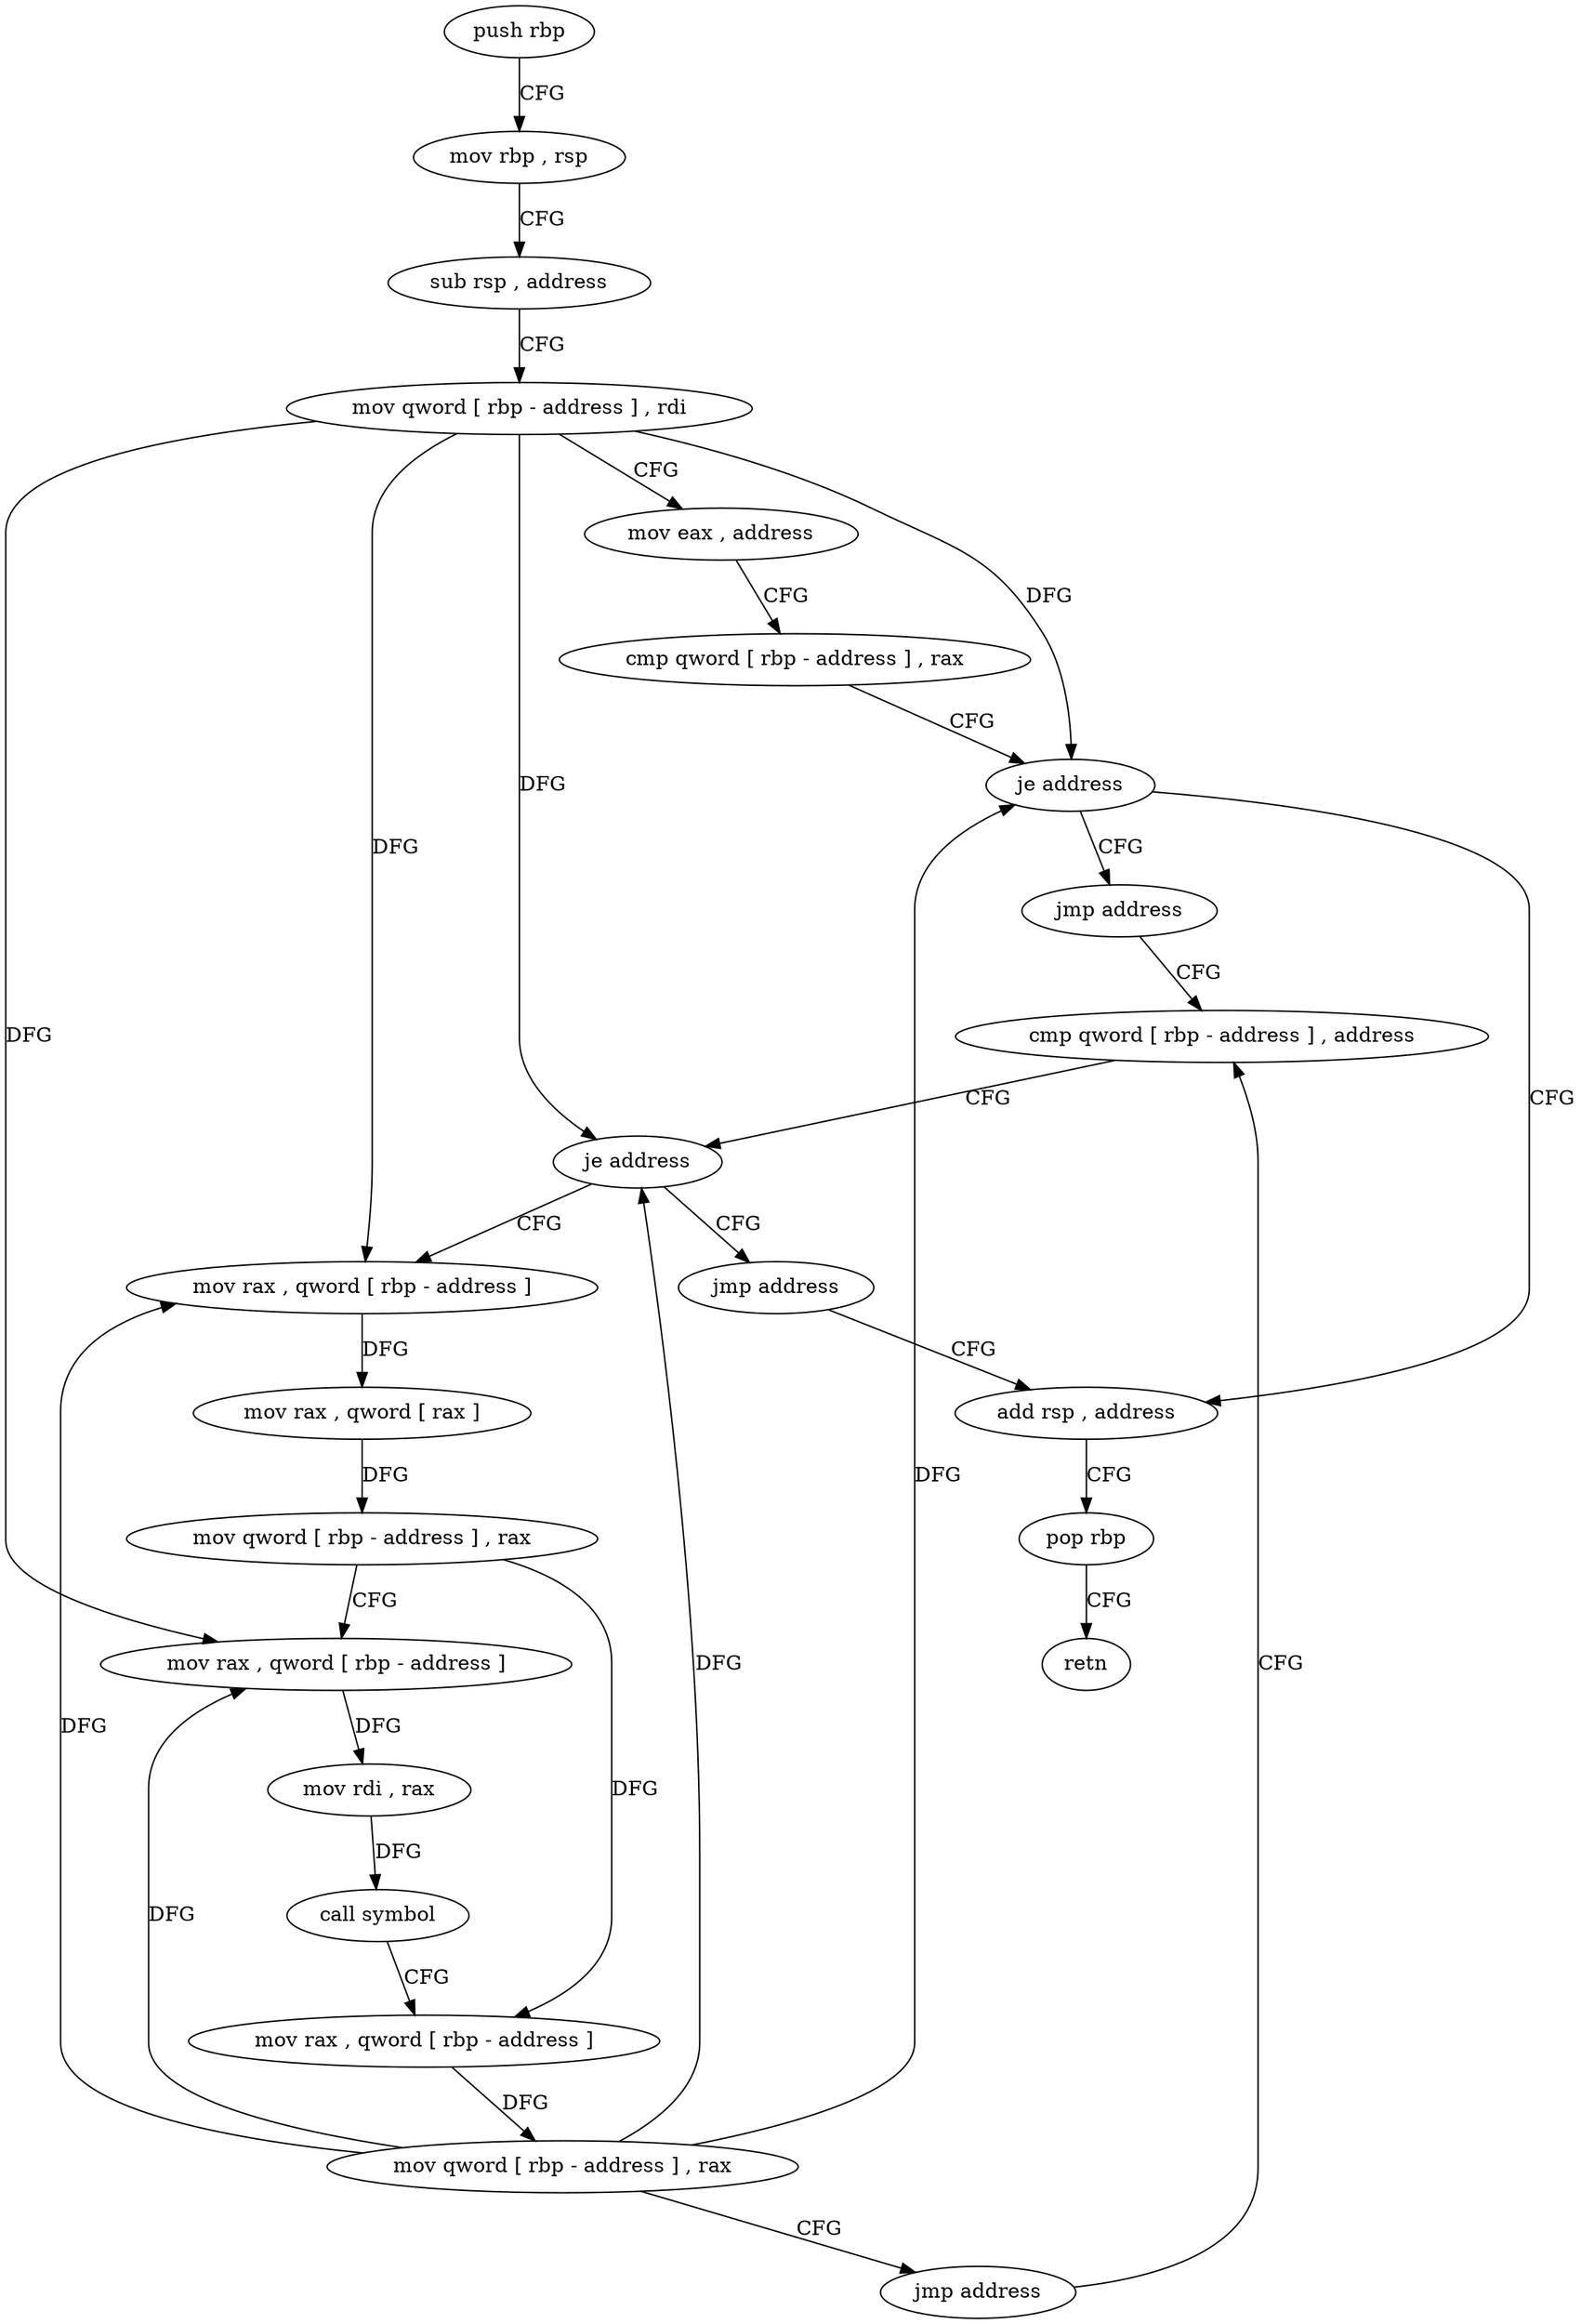 digraph "func" {
"4273904" [label = "push rbp" ]
"4273905" [label = "mov rbp , rsp" ]
"4273908" [label = "sub rsp , address" ]
"4273912" [label = "mov qword [ rbp - address ] , rdi" ]
"4273916" [label = "mov eax , address" ]
"4273921" [label = "cmp qword [ rbp - address ] , rax" ]
"4273925" [label = "je address" ]
"4273988" [label = "add rsp , address" ]
"4273931" [label = "jmp address" ]
"4273992" [label = "pop rbp" ]
"4273993" [label = "retn" ]
"4273936" [label = "cmp qword [ rbp - address ] , address" ]
"4273941" [label = "je address" ]
"4273983" [label = "jmp address" ]
"4273947" [label = "mov rax , qword [ rbp - address ]" ]
"4273951" [label = "mov rax , qword [ rax ]" ]
"4273954" [label = "mov qword [ rbp - address ] , rax" ]
"4273958" [label = "mov rax , qword [ rbp - address ]" ]
"4273962" [label = "mov rdi , rax" ]
"4273965" [label = "call symbol" ]
"4273970" [label = "mov rax , qword [ rbp - address ]" ]
"4273974" [label = "mov qword [ rbp - address ] , rax" ]
"4273978" [label = "jmp address" ]
"4273904" -> "4273905" [ label = "CFG" ]
"4273905" -> "4273908" [ label = "CFG" ]
"4273908" -> "4273912" [ label = "CFG" ]
"4273912" -> "4273916" [ label = "CFG" ]
"4273912" -> "4273925" [ label = "DFG" ]
"4273912" -> "4273941" [ label = "DFG" ]
"4273912" -> "4273947" [ label = "DFG" ]
"4273912" -> "4273958" [ label = "DFG" ]
"4273916" -> "4273921" [ label = "CFG" ]
"4273921" -> "4273925" [ label = "CFG" ]
"4273925" -> "4273988" [ label = "CFG" ]
"4273925" -> "4273931" [ label = "CFG" ]
"4273988" -> "4273992" [ label = "CFG" ]
"4273931" -> "4273936" [ label = "CFG" ]
"4273992" -> "4273993" [ label = "CFG" ]
"4273936" -> "4273941" [ label = "CFG" ]
"4273941" -> "4273983" [ label = "CFG" ]
"4273941" -> "4273947" [ label = "CFG" ]
"4273983" -> "4273988" [ label = "CFG" ]
"4273947" -> "4273951" [ label = "DFG" ]
"4273951" -> "4273954" [ label = "DFG" ]
"4273954" -> "4273958" [ label = "CFG" ]
"4273954" -> "4273970" [ label = "DFG" ]
"4273958" -> "4273962" [ label = "DFG" ]
"4273962" -> "4273965" [ label = "DFG" ]
"4273965" -> "4273970" [ label = "CFG" ]
"4273970" -> "4273974" [ label = "DFG" ]
"4273974" -> "4273978" [ label = "CFG" ]
"4273974" -> "4273925" [ label = "DFG" ]
"4273974" -> "4273941" [ label = "DFG" ]
"4273974" -> "4273947" [ label = "DFG" ]
"4273974" -> "4273958" [ label = "DFG" ]
"4273978" -> "4273936" [ label = "CFG" ]
}

